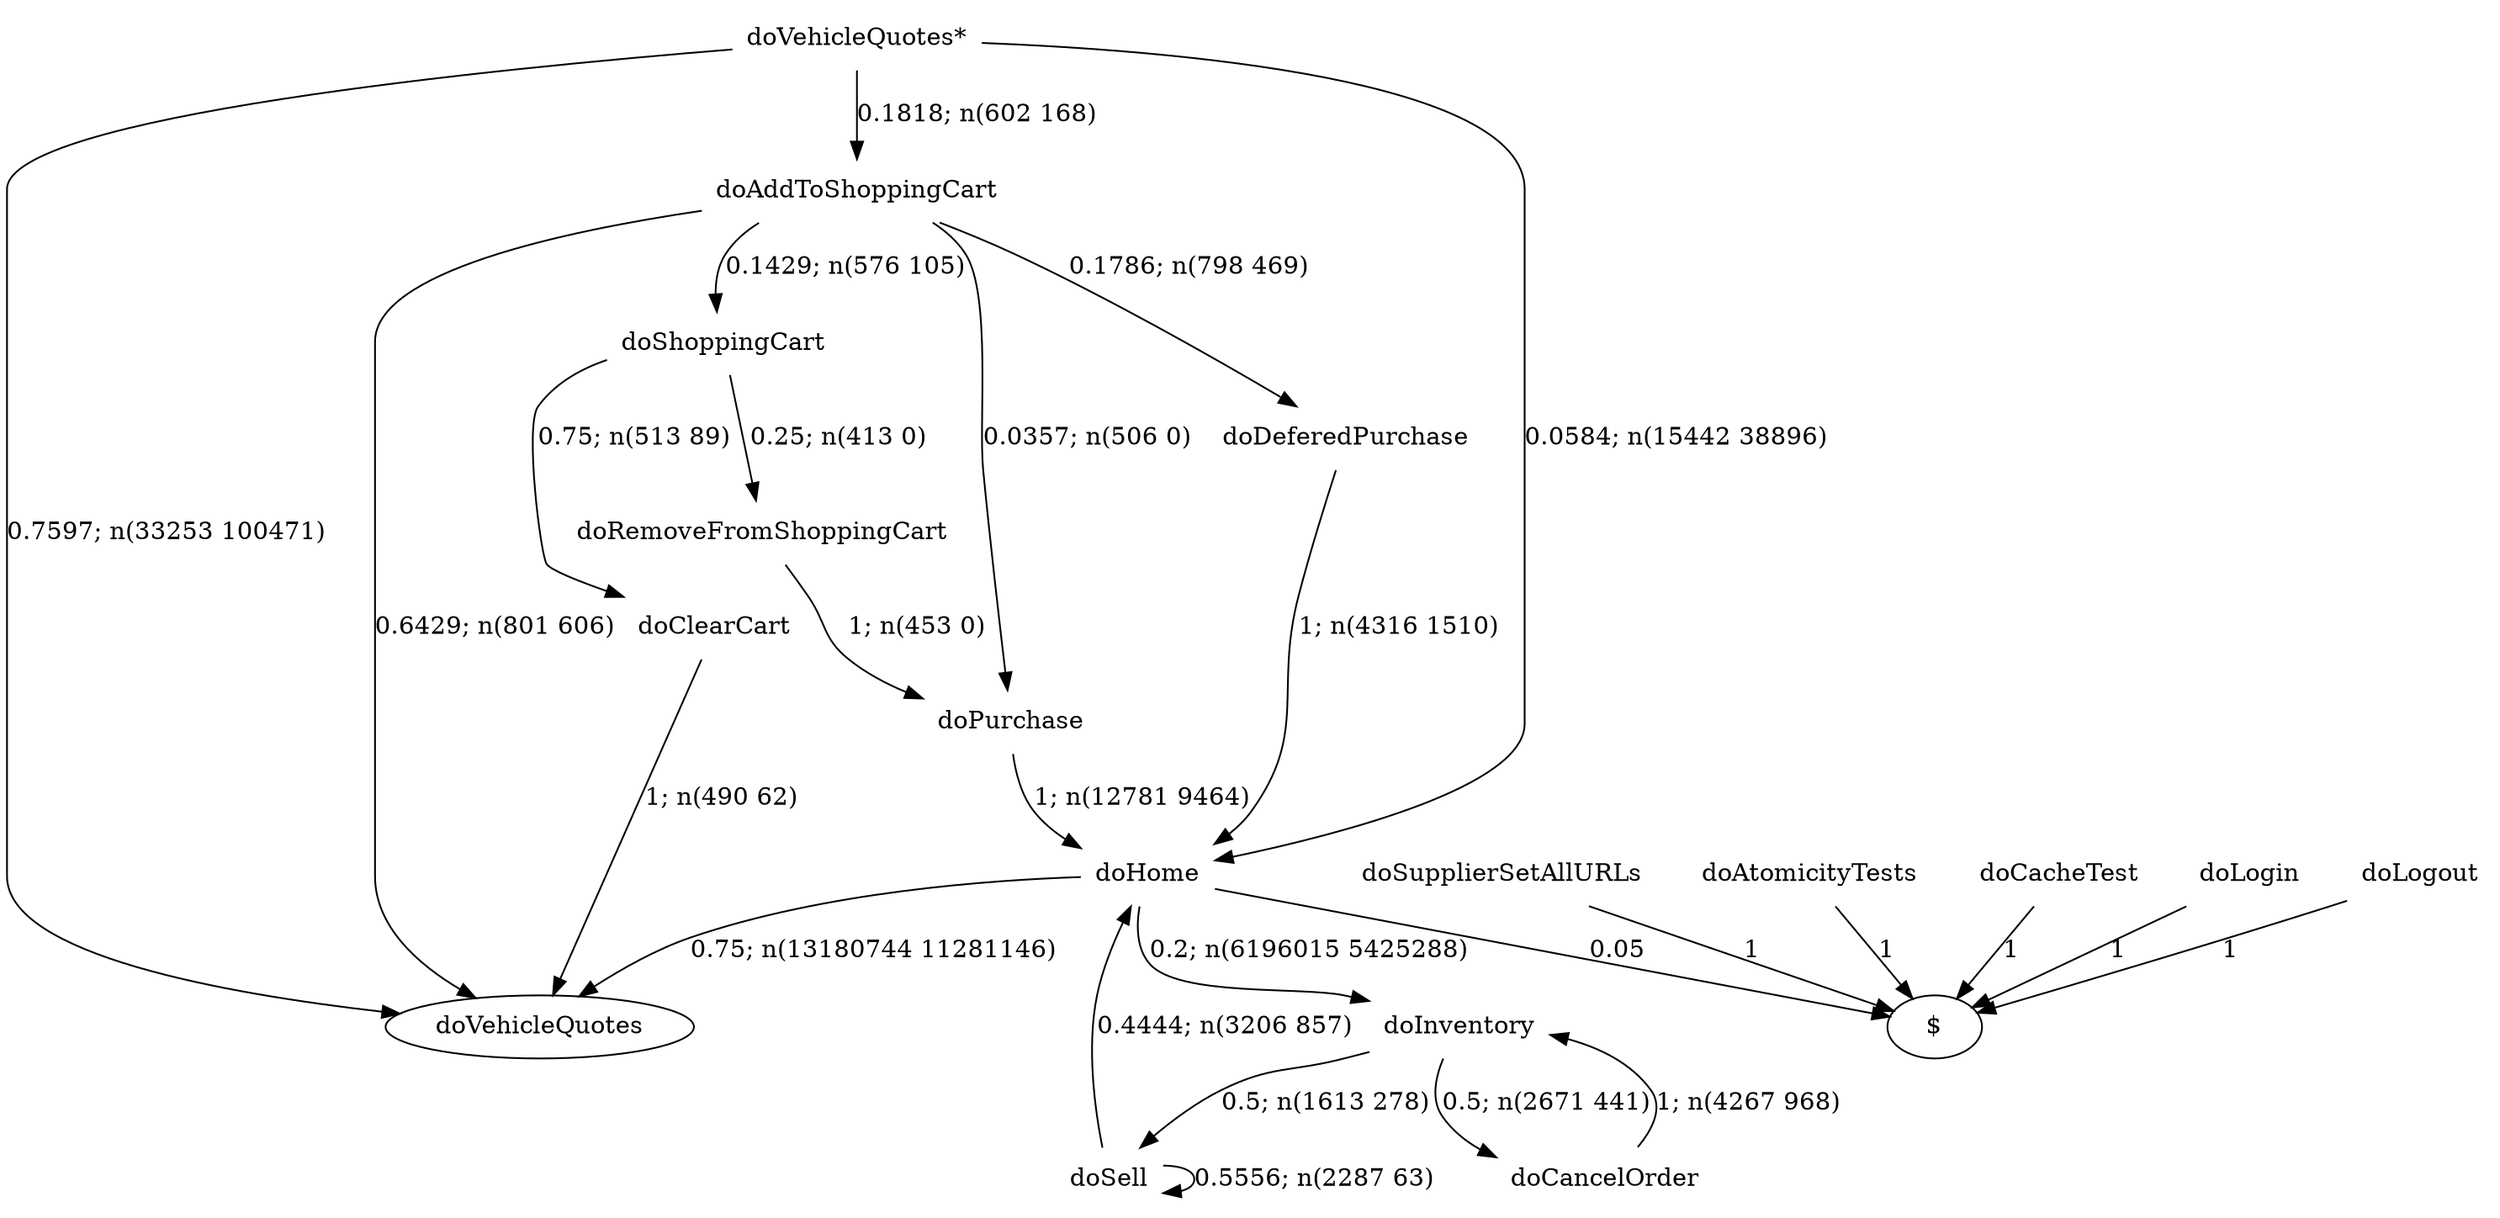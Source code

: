 digraph G {"doVehicleQuotes*" [label="doVehicleQuotes*",shape=none];"doSupplierSetAllURLs" [label="doSupplierSetAllURLs",shape=none];"doAtomicityTests" [label="doAtomicityTests",shape=none];"doCacheTest" [label="doCacheTest",shape=none];"doLogin" [label="doLogin",shape=none];"doAddToShoppingCart" [label="doAddToShoppingCart",shape=none];"doDeferedPurchase" [label="doDeferedPurchase",shape=none];"doHome" [label="doHome",shape=none];"doShoppingCart" [label="doShoppingCart",shape=none];"doClearCart" [label="doClearCart",shape=none];"doPurchase" [label="doPurchase",shape=none];"doInventory" [label="doInventory",shape=none];"doSell" [label="doSell",shape=none];"doLogout" [label="doLogout",shape=none];"doCancelOrder" [label="doCancelOrder",shape=none];"doRemoveFromShoppingCart" [label="doRemoveFromShoppingCart",shape=none];"doVehicleQuotes*"->"doVehicleQuotes" [style=solid,label="0.7597; n(33253 100471)"];"doVehicleQuotes*"->"doAddToShoppingCart" [style=solid,label="0.1818; n(602 168)"];"doVehicleQuotes*"->"doHome" [style=solid,label="0.0584; n(15442 38896)"];"doSupplierSetAllURLs"->"$" [style=solid,label="1"];"doAtomicityTests"->"$" [style=solid,label="1"];"doCacheTest"->"$" [style=solid,label="1"];"doLogin"->"$" [style=solid,label="1"];"doAddToShoppingCart"->"doVehicleQuotes" [style=solid,label="0.6429; n(801 606)"];"doAddToShoppingCart"->"doDeferedPurchase" [style=solid,label="0.1786; n(798 469)"];"doAddToShoppingCart"->"doShoppingCart" [style=solid,label="0.1429; n(576 105)"];"doAddToShoppingCart"->"doPurchase" [style=solid,label="0.0357; n(506 0)"];"doDeferedPurchase"->"doHome" [style=solid,label="1; n(4316 1510)"];"doHome"->"doVehicleQuotes" [style=solid,label="0.75; n(13180744 11281146)"];"doHome"->"doInventory" [style=solid,label="0.2; n(6196015 5425288)"];"doHome"->"$" [style=solid,label="0.05"];"doShoppingCart"->"doClearCart" [style=solid,label="0.75; n(513 89)"];"doShoppingCart"->"doRemoveFromShoppingCart" [style=solid,label="0.25; n(413 0)"];"doClearCart"->"doVehicleQuotes" [style=solid,label="1; n(490 62)"];"doPurchase"->"doHome" [style=solid,label="1; n(12781 9464)"];"doInventory"->"doSell" [style=solid,label="0.5; n(1613 278)"];"doInventory"->"doCancelOrder" [style=solid,label="0.5; n(2671 441)"];"doSell"->"doHome" [style=solid,label="0.4444; n(3206 857)"];"doSell"->"doSell" [style=solid,label="0.5556; n(2287 63)"];"doLogout"->"$" [style=solid,label="1"];"doCancelOrder"->"doInventory" [style=solid,label="1; n(4267 968)"];"doRemoveFromShoppingCart"->"doPurchase" [style=solid,label="1; n(453 0)"];}